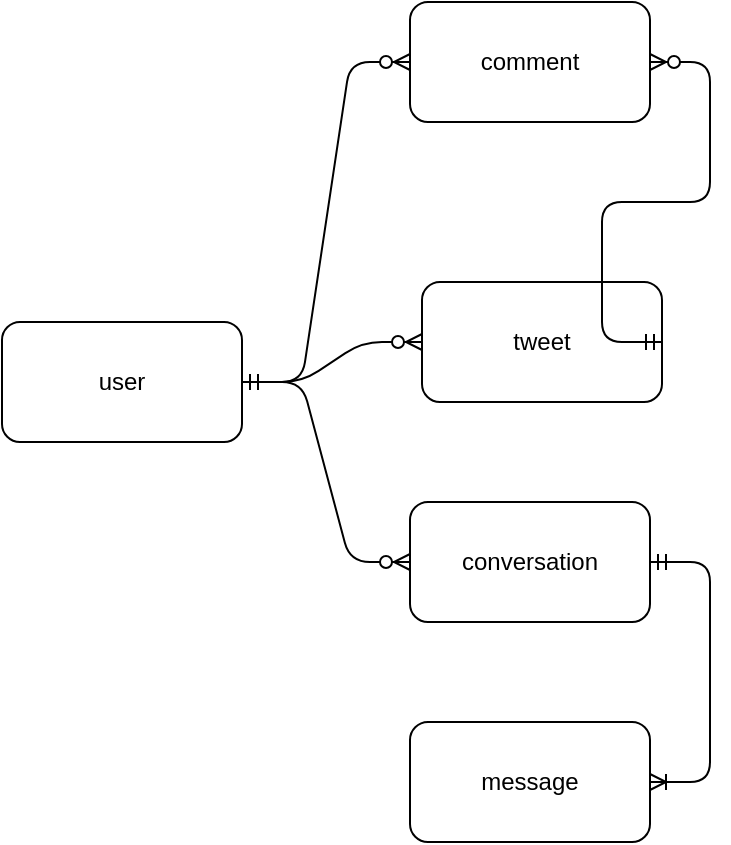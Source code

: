 <mxfile version="13.0.3" type="device" pages="2"><diagram id="lawlJu9e1kLoTDz5hT2G" name="Page-1"><mxGraphModel dx="1367" dy="1999" grid="0" gridSize="10" guides="1" tooltips="1" connect="1" arrows="1" fold="1" page="1" pageScale="1" pageWidth="827" pageHeight="1169" math="0" shadow="0"><root><mxCell id="0"/><mxCell id="1" parent="0"/><mxCell id="hpwcigRaW5EkX2rHUrNV-1" value="user" style="rounded=1;whiteSpace=wrap;html=1;" parent="1" vertex="1"><mxGeometry x="150" y="110" width="120" height="60" as="geometry"/></mxCell><mxCell id="hpwcigRaW5EkX2rHUrNV-2" value="tweet" style="rounded=1;whiteSpace=wrap;html=1;" parent="1" vertex="1"><mxGeometry x="360" y="90" width="120" height="60" as="geometry"/></mxCell><mxCell id="hpwcigRaW5EkX2rHUrNV-3" value="message" style="rounded=1;whiteSpace=wrap;html=1;" parent="1" vertex="1"><mxGeometry x="354" y="310" width="120" height="60" as="geometry"/></mxCell><mxCell id="hpwcigRaW5EkX2rHUrNV-4" value="conversation" style="rounded=1;whiteSpace=wrap;html=1;" parent="1" vertex="1"><mxGeometry x="354" y="200" width="120" height="60" as="geometry"/></mxCell><mxCell id="hpwcigRaW5EkX2rHUrNV-5" value="comment" style="rounded=1;whiteSpace=wrap;html=1;" parent="1" vertex="1"><mxGeometry x="354" y="-50" width="120" height="60" as="geometry"/></mxCell><mxCell id="hpwcigRaW5EkX2rHUrNV-6" value="" style="edgeStyle=entityRelationEdgeStyle;fontSize=12;html=1;endArrow=ERzeroToMany;startArrow=ERmandOne;exitX=1;exitY=0.5;exitDx=0;exitDy=0;entryX=0;entryY=0.5;entryDx=0;entryDy=0;" parent="1" source="hpwcigRaW5EkX2rHUrNV-1" target="hpwcigRaW5EkX2rHUrNV-2" edge="1"><mxGeometry width="100" height="100" relative="1" as="geometry"><mxPoint x="280" y="130" as="sourcePoint"/><mxPoint x="380" y="30" as="targetPoint"/></mxGeometry></mxCell><mxCell id="hpwcigRaW5EkX2rHUrNV-7" value="" style="edgeStyle=entityRelationEdgeStyle;fontSize=12;html=1;endArrow=ERzeroToMany;startArrow=ERmandOne;" parent="1" target="hpwcigRaW5EkX2rHUrNV-4" edge="1"><mxGeometry width="100" height="100" relative="1" as="geometry"><mxPoint x="270" y="140" as="sourcePoint"/><mxPoint x="420" y="190" as="targetPoint"/></mxGeometry></mxCell><mxCell id="hpwcigRaW5EkX2rHUrNV-8" value="" style="edgeStyle=entityRelationEdgeStyle;fontSize=12;html=1;endArrow=ERoneToMany;startArrow=ERmandOne;exitX=1;exitY=0.5;exitDx=0;exitDy=0;" parent="1" source="hpwcigRaW5EkX2rHUrNV-4" target="hpwcigRaW5EkX2rHUrNV-3" edge="1"><mxGeometry width="100" height="100" relative="1" as="geometry"><mxPoint x="500" y="440" as="sourcePoint"/><mxPoint x="600" y="340" as="targetPoint"/></mxGeometry></mxCell><mxCell id="hpwcigRaW5EkX2rHUrNV-9" value="" style="edgeStyle=entityRelationEdgeStyle;fontSize=12;html=1;endArrow=ERzeroToMany;startArrow=ERmandOne;exitX=1;exitY=0.5;exitDx=0;exitDy=0;entryX=0;entryY=0.5;entryDx=0;entryDy=0;" parent="1" source="hpwcigRaW5EkX2rHUrNV-1" target="hpwcigRaW5EkX2rHUrNV-5" edge="1"><mxGeometry width="100" height="100" relative="1" as="geometry"><mxPoint x="230" y="80" as="sourcePoint"/><mxPoint x="330" y="-20" as="targetPoint"/></mxGeometry></mxCell><mxCell id="hpwcigRaW5EkX2rHUrNV-10" value="" style="edgeStyle=entityRelationEdgeStyle;fontSize=12;html=1;endArrow=ERzeroToMany;startArrow=ERmandOne;exitX=1;exitY=0.5;exitDx=0;exitDy=0;" parent="1" source="hpwcigRaW5EkX2rHUrNV-2" target="hpwcigRaW5EkX2rHUrNV-5" edge="1"><mxGeometry width="100" height="100" relative="1" as="geometry"><mxPoint x="580" y="140" as="sourcePoint"/><mxPoint x="680" y="40" as="targetPoint"/></mxGeometry></mxCell></root></mxGraphModel></diagram><diagram id="DPtrptDfbdJSN0JXBpbJ" name="Page-2"><mxGraphModel dx="1367" dy="1999" grid="1" gridSize="10" guides="1" tooltips="1" connect="1" arrows="1" fold="1" page="1" pageScale="1" pageWidth="827" pageHeight="1169" math="0" shadow="0"><root><mxCell id="xPRuuLyM58a-QkJwy9Cu-0"/><mxCell id="xPRuuLyM58a-QkJwy9Cu-1" parent="xPRuuLyM58a-QkJwy9Cu-0"/><mxCell id="vbU_fsHIBoFPF2eYnpA--11" value="user_follow" style="swimlane;fontStyle=0;childLayout=stackLayout;horizontal=1;startSize=26;horizontalStack=0;resizeParent=1;resizeParentMax=0;resizeLast=0;collapsible=1;marginBottom=0;align=center;fontSize=14;" vertex="1" parent="xPRuuLyM58a-QkJwy9Cu-1"><mxGeometry x="60" y="120" width="160" height="144" as="geometry"/></mxCell><mxCell id="vbU_fsHIBoFPF2eYnpA--12" value="uniqueId" style="shape=partialRectangle;top=0;left=0;right=0;bottom=1;align=left;verticalAlign=middle;fillColor=none;spacingLeft=34;spacingRight=4;overflow=hidden;rotatable=0;points=[[0,0.5],[1,0.5]];portConstraint=eastwest;dropTarget=0;fontStyle=5;fontSize=12;" vertex="1" parent="vbU_fsHIBoFPF2eYnpA--11"><mxGeometry y="26" width="160" height="30" as="geometry"/></mxCell><mxCell id="vbU_fsHIBoFPF2eYnpA--13" value="PK" style="shape=partialRectangle;top=0;left=0;bottom=0;fillColor=none;align=left;verticalAlign=middle;spacingLeft=4;spacingRight=4;overflow=hidden;rotatable=0;points=[];portConstraint=eastwest;part=1;fontSize=12;" vertex="1" connectable="0" parent="vbU_fsHIBoFPF2eYnpA--12"><mxGeometry width="30" height="30" as="geometry"/></mxCell><mxCell id="vbU_fsHIBoFPF2eYnpA--14" value="followingId" style="shape=partialRectangle;top=0;left=0;right=0;bottom=0;align=left;verticalAlign=top;fillColor=none;spacingLeft=34;spacingRight=4;overflow=hidden;rotatable=0;points=[[0,0.5],[1,0.5]];portConstraint=eastwest;dropTarget=0;fontSize=12;" vertex="1" parent="vbU_fsHIBoFPF2eYnpA--11"><mxGeometry y="56" width="160" height="26" as="geometry"/></mxCell><mxCell id="vbU_fsHIBoFPF2eYnpA--15" value="FK" style="shape=partialRectangle;top=0;left=0;bottom=0;fillColor=none;align=left;verticalAlign=top;spacingLeft=4;spacingRight=4;overflow=hidden;rotatable=0;points=[];portConstraint=eastwest;part=1;fontSize=12;" vertex="1" connectable="0" parent="vbU_fsHIBoFPF2eYnpA--14"><mxGeometry width="30" height="26" as="geometry"/></mxCell><mxCell id="vbU_fsHIBoFPF2eYnpA--16" value="followedId" style="shape=partialRectangle;top=0;left=0;right=0;bottom=0;align=left;verticalAlign=top;fillColor=none;spacingLeft=34;spacingRight=4;overflow=hidden;rotatable=0;points=[[0,0.5],[1,0.5]];portConstraint=eastwest;dropTarget=0;fontSize=12;" vertex="1" parent="vbU_fsHIBoFPF2eYnpA--11"><mxGeometry y="82" width="160" height="26" as="geometry"/></mxCell><mxCell id="vbU_fsHIBoFPF2eYnpA--17" value="FK" style="shape=partialRectangle;top=0;left=0;bottom=0;fillColor=none;align=left;verticalAlign=top;spacingLeft=4;spacingRight=4;overflow=hidden;rotatable=0;points=[];portConstraint=eastwest;part=1;fontSize=12;" vertex="1" connectable="0" parent="vbU_fsHIBoFPF2eYnpA--16"><mxGeometry width="30" height="26" as="geometry"/></mxCell><mxCell id="vbU_fsHIBoFPF2eYnpA--18" value="createdAt" style="shape=partialRectangle;top=0;left=0;right=0;bottom=0;align=left;verticalAlign=top;fillColor=none;spacingLeft=34;spacingRight=4;overflow=hidden;rotatable=0;points=[[0,0.5],[1,0.5]];portConstraint=eastwest;dropTarget=0;fontSize=12;" vertex="1" parent="vbU_fsHIBoFPF2eYnpA--11"><mxGeometry y="108" width="160" height="26" as="geometry"/></mxCell><mxCell id="vbU_fsHIBoFPF2eYnpA--19" value="" style="shape=partialRectangle;top=0;left=0;bottom=0;fillColor=none;align=left;verticalAlign=top;spacingLeft=4;spacingRight=4;overflow=hidden;rotatable=0;points=[];portConstraint=eastwest;part=1;fontSize=12;" vertex="1" connectable="0" parent="vbU_fsHIBoFPF2eYnpA--18"><mxGeometry width="30" height="26" as="geometry"/></mxCell><mxCell id="vbU_fsHIBoFPF2eYnpA--20" value="" style="shape=partialRectangle;top=0;left=0;right=0;bottom=0;align=left;verticalAlign=top;fillColor=none;spacingLeft=34;spacingRight=4;overflow=hidden;rotatable=0;points=[[0,0.5],[1,0.5]];portConstraint=eastwest;dropTarget=0;fontSize=12;" vertex="1" parent="vbU_fsHIBoFPF2eYnpA--11"><mxGeometry y="134" width="160" height="10" as="geometry"/></mxCell><mxCell id="vbU_fsHIBoFPF2eYnpA--21" value="" style="shape=partialRectangle;top=0;left=0;bottom=0;fillColor=none;align=left;verticalAlign=top;spacingLeft=4;spacingRight=4;overflow=hidden;rotatable=0;points=[];portConstraint=eastwest;part=1;fontSize=12;" vertex="1" connectable="0" parent="vbU_fsHIBoFPF2eYnpA--20"><mxGeometry width="30" height="10" as="geometry"/></mxCell><mxCell id="vbU_fsHIBoFPF2eYnpA--0" value="user" style="swimlane;fontStyle=0;childLayout=stackLayout;horizontal=1;startSize=26;horizontalStack=0;resizeParent=1;resizeParentMax=0;resizeLast=0;collapsible=1;marginBottom=0;align=center;fontSize=14;" vertex="1" parent="xPRuuLyM58a-QkJwy9Cu-1"><mxGeometry x="350" y="160" width="160" height="144" as="geometry"/></mxCell><mxCell id="vbU_fsHIBoFPF2eYnpA--1" value="id" style="shape=partialRectangle;top=0;left=0;right=0;bottom=1;align=left;verticalAlign=middle;fillColor=none;spacingLeft=34;spacingRight=4;overflow=hidden;rotatable=0;points=[[0,0.5],[1,0.5]];portConstraint=eastwest;dropTarget=0;fontStyle=5;fontSize=12;" vertex="1" parent="vbU_fsHIBoFPF2eYnpA--0"><mxGeometry y="26" width="160" height="30" as="geometry"/></mxCell><mxCell id="vbU_fsHIBoFPF2eYnpA--2" value="PK" style="shape=partialRectangle;top=0;left=0;bottom=0;fillColor=none;align=left;verticalAlign=middle;spacingLeft=4;spacingRight=4;overflow=hidden;rotatable=0;points=[];portConstraint=eastwest;part=1;fontSize=12;" vertex="1" connectable="0" parent="vbU_fsHIBoFPF2eYnpA--1"><mxGeometry width="30" height="30" as="geometry"/></mxCell><mxCell id="vbU_fsHIBoFPF2eYnpA--3" value="username" style="shape=partialRectangle;top=0;left=0;right=0;bottom=0;align=left;verticalAlign=top;fillColor=none;spacingLeft=34;spacingRight=4;overflow=hidden;rotatable=0;points=[[0,0.5],[1,0.5]];portConstraint=eastwest;dropTarget=0;fontSize=12;" vertex="1" parent="vbU_fsHIBoFPF2eYnpA--0"><mxGeometry y="56" width="160" height="26" as="geometry"/></mxCell><mxCell id="vbU_fsHIBoFPF2eYnpA--4" value="" style="shape=partialRectangle;top=0;left=0;bottom=0;fillColor=none;align=left;verticalAlign=top;spacingLeft=4;spacingRight=4;overflow=hidden;rotatable=0;points=[];portConstraint=eastwest;part=1;fontSize=12;" vertex="1" connectable="0" parent="vbU_fsHIBoFPF2eYnpA--3"><mxGeometry width="30" height="26" as="geometry"/></mxCell><mxCell id="vbU_fsHIBoFPF2eYnpA--5" value="password" style="shape=partialRectangle;top=0;left=0;right=0;bottom=0;align=left;verticalAlign=top;fillColor=none;spacingLeft=34;spacingRight=4;overflow=hidden;rotatable=0;points=[[0,0.5],[1,0.5]];portConstraint=eastwest;dropTarget=0;fontSize=12;" vertex="1" parent="vbU_fsHIBoFPF2eYnpA--0"><mxGeometry y="82" width="160" height="26" as="geometry"/></mxCell><mxCell id="vbU_fsHIBoFPF2eYnpA--6" value="" style="shape=partialRectangle;top=0;left=0;bottom=0;fillColor=none;align=left;verticalAlign=top;spacingLeft=4;spacingRight=4;overflow=hidden;rotatable=0;points=[];portConstraint=eastwest;part=1;fontSize=12;" vertex="1" connectable="0" parent="vbU_fsHIBoFPF2eYnpA--5"><mxGeometry width="30" height="26" as="geometry"/></mxCell><mxCell id="vbU_fsHIBoFPF2eYnpA--7" value="row 3" style="shape=partialRectangle;top=0;left=0;right=0;bottom=0;align=left;verticalAlign=top;fillColor=none;spacingLeft=34;spacingRight=4;overflow=hidden;rotatable=0;points=[[0,0.5],[1,0.5]];portConstraint=eastwest;dropTarget=0;fontSize=12;" vertex="1" parent="vbU_fsHIBoFPF2eYnpA--0"><mxGeometry y="108" width="160" height="26" as="geometry"/></mxCell><mxCell id="vbU_fsHIBoFPF2eYnpA--8" value="" style="shape=partialRectangle;top=0;left=0;bottom=0;fillColor=none;align=left;verticalAlign=top;spacingLeft=4;spacingRight=4;overflow=hidden;rotatable=0;points=[];portConstraint=eastwest;part=1;fontSize=12;" vertex="1" connectable="0" parent="vbU_fsHIBoFPF2eYnpA--7"><mxGeometry width="30" height="26" as="geometry"/></mxCell><mxCell id="vbU_fsHIBoFPF2eYnpA--9" value="" style="shape=partialRectangle;top=0;left=0;right=0;bottom=0;align=left;verticalAlign=top;fillColor=none;spacingLeft=34;spacingRight=4;overflow=hidden;rotatable=0;points=[[0,0.5],[1,0.5]];portConstraint=eastwest;dropTarget=0;fontSize=12;" vertex="1" parent="vbU_fsHIBoFPF2eYnpA--0"><mxGeometry y="134" width="160" height="10" as="geometry"/></mxCell><mxCell id="vbU_fsHIBoFPF2eYnpA--10" value="" style="shape=partialRectangle;top=0;left=0;bottom=0;fillColor=none;align=left;verticalAlign=top;spacingLeft=4;spacingRight=4;overflow=hidden;rotatable=0;points=[];portConstraint=eastwest;part=1;fontSize=12;" vertex="1" connectable="0" parent="vbU_fsHIBoFPF2eYnpA--9"><mxGeometry width="30" height="10" as="geometry"/></mxCell><mxCell id="vbU_fsHIBoFPF2eYnpA--23" value="" style="edgeStyle=entityRelationEdgeStyle;fontSize=12;html=1;endArrow=ERzeroToMany;startArrow=ERmandOne;" edge="1" parent="xPRuuLyM58a-QkJwy9Cu-1" source="vbU_fsHIBoFPF2eYnpA--1" target="vbU_fsHIBoFPF2eYnpA--14"><mxGeometry width="100" height="100" relative="1" as="geometry"><mxPoint x="200" y="490" as="sourcePoint"/><mxPoint x="300" y="390" as="targetPoint"/></mxGeometry></mxCell><mxCell id="vbU_fsHIBoFPF2eYnpA--24" value="" style="edgeStyle=entityRelationEdgeStyle;fontSize=12;html=1;endArrow=ERzeroToMany;startArrow=ERmandOne;" edge="1" parent="xPRuuLyM58a-QkJwy9Cu-1" source="vbU_fsHIBoFPF2eYnpA--1" target="vbU_fsHIBoFPF2eYnpA--16"><mxGeometry width="100" height="100" relative="1" as="geometry"><mxPoint x="360" y="211" as="sourcePoint"/><mxPoint x="230" y="199" as="targetPoint"/></mxGeometry></mxCell><mxCell id="vbU_fsHIBoFPF2eYnpA--36" value="" style="edgeStyle=entityRelationEdgeStyle;fontSize=12;html=1;endArrow=ERzeroToMany;startArrow=ERmandOne;entryX=0;entryY=0.5;entryDx=0;entryDy=0;" edge="1" parent="xPRuuLyM58a-QkJwy9Cu-1" source="vbU_fsHIBoFPF2eYnpA--1" target="vbU_fsHIBoFPF2eYnpA--28"><mxGeometry width="100" height="100" relative="1" as="geometry"><mxPoint x="360" y="211" as="sourcePoint"/><mxPoint x="230" y="225" as="targetPoint"/></mxGeometry></mxCell><mxCell id="vbU_fsHIBoFPF2eYnpA--25" value="tweet" style="swimlane;fontStyle=0;childLayout=stackLayout;horizontal=1;startSize=26;horizontalStack=0;resizeParent=1;resizeParentMax=0;resizeLast=0;collapsible=1;marginBottom=0;align=center;fontSize=14;" vertex="1" parent="xPRuuLyM58a-QkJwy9Cu-1"><mxGeometry x="600" y="160" width="160" height="144" as="geometry"/></mxCell><mxCell id="vbU_fsHIBoFPF2eYnpA--26" value="id" style="shape=partialRectangle;top=0;left=0;right=0;bottom=1;align=left;verticalAlign=middle;fillColor=none;spacingLeft=34;spacingRight=4;overflow=hidden;rotatable=0;points=[[0,0.5],[1,0.5]];portConstraint=eastwest;dropTarget=0;fontStyle=5;fontSize=12;" vertex="1" parent="vbU_fsHIBoFPF2eYnpA--25"><mxGeometry y="26" width="160" height="30" as="geometry"/></mxCell><mxCell id="vbU_fsHIBoFPF2eYnpA--27" value="PK" style="shape=partialRectangle;top=0;left=0;bottom=0;fillColor=none;align=left;verticalAlign=middle;spacingLeft=4;spacingRight=4;overflow=hidden;rotatable=0;points=[];portConstraint=eastwest;part=1;fontSize=12;" vertex="1" connectable="0" parent="vbU_fsHIBoFPF2eYnpA--26"><mxGeometry width="30" height="30" as="geometry"/></mxCell><mxCell id="vbU_fsHIBoFPF2eYnpA--28" value="authorId" style="shape=partialRectangle;top=0;left=0;right=0;bottom=0;align=left;verticalAlign=top;fillColor=none;spacingLeft=34;spacingRight=4;overflow=hidden;rotatable=0;points=[[0,0.5],[1,0.5]];portConstraint=eastwest;dropTarget=0;fontSize=12;" vertex="1" parent="vbU_fsHIBoFPF2eYnpA--25"><mxGeometry y="56" width="160" height="26" as="geometry"/></mxCell><mxCell id="vbU_fsHIBoFPF2eYnpA--29" value="FK" style="shape=partialRectangle;top=0;left=0;bottom=0;fillColor=none;align=left;verticalAlign=top;spacingLeft=4;spacingRight=4;overflow=hidden;rotatable=0;points=[];portConstraint=eastwest;part=1;fontSize=12;" vertex="1" connectable="0" parent="vbU_fsHIBoFPF2eYnpA--28"><mxGeometry width="30" height="26" as="geometry"/></mxCell><mxCell id="vbU_fsHIBoFPF2eYnpA--30" value="text" style="shape=partialRectangle;top=0;left=0;right=0;bottom=0;align=left;verticalAlign=top;fillColor=none;spacingLeft=34;spacingRight=4;overflow=hidden;rotatable=0;points=[[0,0.5],[1,0.5]];portConstraint=eastwest;dropTarget=0;fontSize=12;" vertex="1" parent="vbU_fsHIBoFPF2eYnpA--25"><mxGeometry y="82" width="160" height="26" as="geometry"/></mxCell><mxCell id="vbU_fsHIBoFPF2eYnpA--31" value="" style="shape=partialRectangle;top=0;left=0;bottom=0;fillColor=none;align=left;verticalAlign=top;spacingLeft=4;spacingRight=4;overflow=hidden;rotatable=0;points=[];portConstraint=eastwest;part=1;fontSize=12;" vertex="1" connectable="0" parent="vbU_fsHIBoFPF2eYnpA--30"><mxGeometry width="30" height="26" as="geometry"/></mxCell><mxCell id="vbU_fsHIBoFPF2eYnpA--32" value="row 3" style="shape=partialRectangle;top=0;left=0;right=0;bottom=0;align=left;verticalAlign=top;fillColor=none;spacingLeft=34;spacingRight=4;overflow=hidden;rotatable=0;points=[[0,0.5],[1,0.5]];portConstraint=eastwest;dropTarget=0;fontSize=12;" vertex="1" parent="vbU_fsHIBoFPF2eYnpA--25"><mxGeometry y="108" width="160" height="26" as="geometry"/></mxCell><mxCell id="vbU_fsHIBoFPF2eYnpA--33" value="" style="shape=partialRectangle;top=0;left=0;bottom=0;fillColor=none;align=left;verticalAlign=top;spacingLeft=4;spacingRight=4;overflow=hidden;rotatable=0;points=[];portConstraint=eastwest;part=1;fontSize=12;" vertex="1" connectable="0" parent="vbU_fsHIBoFPF2eYnpA--32"><mxGeometry width="30" height="26" as="geometry"/></mxCell><mxCell id="vbU_fsHIBoFPF2eYnpA--34" value="" style="shape=partialRectangle;top=0;left=0;right=0;bottom=0;align=left;verticalAlign=top;fillColor=none;spacingLeft=34;spacingRight=4;overflow=hidden;rotatable=0;points=[[0,0.5],[1,0.5]];portConstraint=eastwest;dropTarget=0;fontSize=12;" vertex="1" parent="vbU_fsHIBoFPF2eYnpA--25"><mxGeometry y="134" width="160" height="10" as="geometry"/></mxCell><mxCell id="vbU_fsHIBoFPF2eYnpA--35" value="" style="shape=partialRectangle;top=0;left=0;bottom=0;fillColor=none;align=left;verticalAlign=top;spacingLeft=4;spacingRight=4;overflow=hidden;rotatable=0;points=[];portConstraint=eastwest;part=1;fontSize=12;" vertex="1" connectable="0" parent="vbU_fsHIBoFPF2eYnpA--34"><mxGeometry width="30" height="10" as="geometry"/></mxCell><mxCell id="vbU_fsHIBoFPF2eYnpA--49" value="" style="edgeStyle=entityRelationEdgeStyle;fontSize=12;html=1;endArrow=ERzeroToMany;startArrow=ERmandOne;exitX=1;exitY=0.5;exitDx=0;exitDy=0;" edge="1" parent="xPRuuLyM58a-QkJwy9Cu-1" source="vbU_fsHIBoFPF2eYnpA--26" target="vbU_fsHIBoFPF2eYnpA--40"><mxGeometry width="100" height="100" relative="1" as="geometry"><mxPoint x="760" y="200" as="sourcePoint"/><mxPoint x="850" y="228" as="targetPoint"/></mxGeometry></mxCell><mxCell id="vbU_fsHIBoFPF2eYnpA--61" value="" style="edgeStyle=entityRelationEdgeStyle;fontSize=12;html=1;endArrow=ERmandOne;startArrow=ERmandOne;" edge="1" parent="xPRuuLyM58a-QkJwy9Cu-1" source="vbU_fsHIBoFPF2eYnpA--1" target="vbU_fsHIBoFPF2eYnpA--51"><mxGeometry width="100" height="100" relative="1" as="geometry"><mxPoint x="520" y="200" as="sourcePoint"/><mxPoint x="280" y="-30" as="targetPoint"/></mxGeometry></mxCell><mxCell id="vbU_fsHIBoFPF2eYnpA--50" value="user_profile" style="swimlane;fontStyle=0;childLayout=stackLayout;horizontal=1;startSize=26;horizontalStack=0;resizeParent=1;resizeParentMax=0;resizeLast=0;collapsible=1;marginBottom=0;align=center;fontSize=14;" vertex="1" parent="xPRuuLyM58a-QkJwy9Cu-1"><mxGeometry x="340" y="-90" width="160" height="144" as="geometry"/></mxCell><mxCell id="vbU_fsHIBoFPF2eYnpA--51" value="id" style="shape=partialRectangle;top=0;left=0;right=0;bottom=1;align=left;verticalAlign=middle;fillColor=none;spacingLeft=34;spacingRight=4;overflow=hidden;rotatable=0;points=[[0,0.5],[1,0.5]];portConstraint=eastwest;dropTarget=0;fontStyle=5;fontSize=12;" vertex="1" parent="vbU_fsHIBoFPF2eYnpA--50"><mxGeometry y="26" width="160" height="30" as="geometry"/></mxCell><mxCell id="vbU_fsHIBoFPF2eYnpA--52" value="PK" style="shape=partialRectangle;top=0;left=0;bottom=0;fillColor=none;align=left;verticalAlign=middle;spacingLeft=4;spacingRight=4;overflow=hidden;rotatable=0;points=[];portConstraint=eastwest;part=1;fontSize=12;" vertex="1" connectable="0" parent="vbU_fsHIBoFPF2eYnpA--51"><mxGeometry width="30" height="30" as="geometry"/></mxCell><mxCell id="vbU_fsHIBoFPF2eYnpA--53" value="userId" style="shape=partialRectangle;top=0;left=0;right=0;bottom=0;align=left;verticalAlign=top;fillColor=none;spacingLeft=34;spacingRight=4;overflow=hidden;rotatable=0;points=[[0,0.5],[1,0.5]];portConstraint=eastwest;dropTarget=0;fontSize=12;" vertex="1" parent="vbU_fsHIBoFPF2eYnpA--50"><mxGeometry y="56" width="160" height="26" as="geometry"/></mxCell><mxCell id="vbU_fsHIBoFPF2eYnpA--54" value="FK" style="shape=partialRectangle;top=0;left=0;bottom=0;fillColor=none;align=left;verticalAlign=top;spacingLeft=4;spacingRight=4;overflow=hidden;rotatable=0;points=[];portConstraint=eastwest;part=1;fontSize=12;" vertex="1" connectable="0" parent="vbU_fsHIBoFPF2eYnpA--53"><mxGeometry width="30" height="26" as="geometry"/></mxCell><mxCell id="vbU_fsHIBoFPF2eYnpA--55" value="city" style="shape=partialRectangle;top=0;left=0;right=0;bottom=0;align=left;verticalAlign=top;fillColor=none;spacingLeft=34;spacingRight=4;overflow=hidden;rotatable=0;points=[[0,0.5],[1,0.5]];portConstraint=eastwest;dropTarget=0;fontSize=12;" vertex="1" parent="vbU_fsHIBoFPF2eYnpA--50"><mxGeometry y="82" width="160" height="26" as="geometry"/></mxCell><mxCell id="vbU_fsHIBoFPF2eYnpA--56" value="" style="shape=partialRectangle;top=0;left=0;bottom=0;fillColor=none;align=left;verticalAlign=top;spacingLeft=4;spacingRight=4;overflow=hidden;rotatable=0;points=[];portConstraint=eastwest;part=1;fontSize=12;" vertex="1" connectable="0" parent="vbU_fsHIBoFPF2eYnpA--55"><mxGeometry width="30" height="26" as="geometry"/></mxCell><mxCell id="vbU_fsHIBoFPF2eYnpA--57" value="row 3" style="shape=partialRectangle;top=0;left=0;right=0;bottom=0;align=left;verticalAlign=top;fillColor=none;spacingLeft=34;spacingRight=4;overflow=hidden;rotatable=0;points=[[0,0.5],[1,0.5]];portConstraint=eastwest;dropTarget=0;fontSize=12;" vertex="1" parent="vbU_fsHIBoFPF2eYnpA--50"><mxGeometry y="108" width="160" height="26" as="geometry"/></mxCell><mxCell id="vbU_fsHIBoFPF2eYnpA--58" value="" style="shape=partialRectangle;top=0;left=0;bottom=0;fillColor=none;align=left;verticalAlign=top;spacingLeft=4;spacingRight=4;overflow=hidden;rotatable=0;points=[];portConstraint=eastwest;part=1;fontSize=12;" vertex="1" connectable="0" parent="vbU_fsHIBoFPF2eYnpA--57"><mxGeometry width="30" height="26" as="geometry"/></mxCell><mxCell id="vbU_fsHIBoFPF2eYnpA--59" value="" style="shape=partialRectangle;top=0;left=0;right=0;bottom=0;align=left;verticalAlign=top;fillColor=none;spacingLeft=34;spacingRight=4;overflow=hidden;rotatable=0;points=[[0,0.5],[1,0.5]];portConstraint=eastwest;dropTarget=0;fontSize=12;" vertex="1" parent="vbU_fsHIBoFPF2eYnpA--50"><mxGeometry y="134" width="160" height="10" as="geometry"/></mxCell><mxCell id="vbU_fsHIBoFPF2eYnpA--60" value="" style="shape=partialRectangle;top=0;left=0;bottom=0;fillColor=none;align=left;verticalAlign=top;spacingLeft=4;spacingRight=4;overflow=hidden;rotatable=0;points=[];portConstraint=eastwest;part=1;fontSize=12;" vertex="1" connectable="0" parent="vbU_fsHIBoFPF2eYnpA--59"><mxGeometry width="30" height="10" as="geometry"/></mxCell><mxCell id="vbU_fsHIBoFPF2eYnpA--73" value="" style="edgeStyle=entityRelationEdgeStyle;fontSize=12;html=1;endArrow=ERzeroToMany;startArrow=ERmandOne;" edge="1" parent="xPRuuLyM58a-QkJwy9Cu-1" source="vbU_fsHIBoFPF2eYnpA--26" target="vbU_fsHIBoFPF2eYnpA--65"><mxGeometry width="100" height="100" relative="1" as="geometry"><mxPoint x="780" y="201" as="sourcePoint"/><mxPoint x="610" y="239" as="targetPoint"/></mxGeometry></mxCell><mxCell id="vbU_fsHIBoFPF2eYnpA--85" value="" style="edgeStyle=entityRelationEdgeStyle;fontSize=12;html=1;endArrow=ERzeroToMany;startArrow=ERmandOne;" edge="1" parent="xPRuuLyM58a-QkJwy9Cu-1" source="vbU_fsHIBoFPF2eYnpA--38" target="vbU_fsHIBoFPF2eYnpA--77"><mxGeometry width="100" height="100" relative="1" as="geometry"><mxPoint x="540" y="672" as="sourcePoint"/><mxPoint x="560" y="460" as="targetPoint"/></mxGeometry></mxCell><mxCell id="vbU_fsHIBoFPF2eYnpA--37" value="comment" style="swimlane;fontStyle=0;childLayout=stackLayout;horizontal=1;startSize=26;horizontalStack=0;resizeParent=1;resizeParentMax=0;resizeLast=0;collapsible=1;marginBottom=0;align=center;fontSize=14;" vertex="1" parent="xPRuuLyM58a-QkJwy9Cu-1"><mxGeometry x="730" y="390" width="160" height="144" as="geometry"/></mxCell><mxCell id="vbU_fsHIBoFPF2eYnpA--38" value="id" style="shape=partialRectangle;top=0;left=0;right=0;bottom=1;align=left;verticalAlign=middle;fillColor=none;spacingLeft=34;spacingRight=4;overflow=hidden;rotatable=0;points=[[0,0.5],[1,0.5]];portConstraint=eastwest;dropTarget=0;fontStyle=5;fontSize=12;" vertex="1" parent="vbU_fsHIBoFPF2eYnpA--37"><mxGeometry y="26" width="160" height="30" as="geometry"/></mxCell><mxCell id="vbU_fsHIBoFPF2eYnpA--39" value="PK" style="shape=partialRectangle;top=0;left=0;bottom=0;fillColor=none;align=left;verticalAlign=middle;spacingLeft=4;spacingRight=4;overflow=hidden;rotatable=0;points=[];portConstraint=eastwest;part=1;fontSize=12;" vertex="1" connectable="0" parent="vbU_fsHIBoFPF2eYnpA--38"><mxGeometry width="30" height="30" as="geometry"/></mxCell><mxCell id="vbU_fsHIBoFPF2eYnpA--40" value="tweetId" style="shape=partialRectangle;top=0;left=0;right=0;bottom=0;align=left;verticalAlign=top;fillColor=none;spacingLeft=34;spacingRight=4;overflow=hidden;rotatable=0;points=[[0,0.5],[1,0.5]];portConstraint=eastwest;dropTarget=0;fontSize=12;" vertex="1" parent="vbU_fsHIBoFPF2eYnpA--37"><mxGeometry y="56" width="160" height="26" as="geometry"/></mxCell><mxCell id="vbU_fsHIBoFPF2eYnpA--41" value="FK" style="shape=partialRectangle;top=0;left=0;bottom=0;fillColor=none;align=left;verticalAlign=top;spacingLeft=4;spacingRight=4;overflow=hidden;rotatable=0;points=[];portConstraint=eastwest;part=1;fontSize=12;" vertex="1" connectable="0" parent="vbU_fsHIBoFPF2eYnpA--40"><mxGeometry width="30" height="26" as="geometry"/></mxCell><mxCell id="vbU_fsHIBoFPF2eYnpA--42" value="row 2" style="shape=partialRectangle;top=0;left=0;right=0;bottom=0;align=left;verticalAlign=top;fillColor=none;spacingLeft=34;spacingRight=4;overflow=hidden;rotatable=0;points=[[0,0.5],[1,0.5]];portConstraint=eastwest;dropTarget=0;fontSize=12;" vertex="1" parent="vbU_fsHIBoFPF2eYnpA--37"><mxGeometry y="82" width="160" height="26" as="geometry"/></mxCell><mxCell id="vbU_fsHIBoFPF2eYnpA--43" value="" style="shape=partialRectangle;top=0;left=0;bottom=0;fillColor=none;align=left;verticalAlign=top;spacingLeft=4;spacingRight=4;overflow=hidden;rotatable=0;points=[];portConstraint=eastwest;part=1;fontSize=12;" vertex="1" connectable="0" parent="vbU_fsHIBoFPF2eYnpA--42"><mxGeometry width="30" height="26" as="geometry"/></mxCell><mxCell id="vbU_fsHIBoFPF2eYnpA--44" value="row 3" style="shape=partialRectangle;top=0;left=0;right=0;bottom=0;align=left;verticalAlign=top;fillColor=none;spacingLeft=34;spacingRight=4;overflow=hidden;rotatable=0;points=[[0,0.5],[1,0.5]];portConstraint=eastwest;dropTarget=0;fontSize=12;" vertex="1" parent="vbU_fsHIBoFPF2eYnpA--37"><mxGeometry y="108" width="160" height="26" as="geometry"/></mxCell><mxCell id="vbU_fsHIBoFPF2eYnpA--45" value="" style="shape=partialRectangle;top=0;left=0;bottom=0;fillColor=none;align=left;verticalAlign=top;spacingLeft=4;spacingRight=4;overflow=hidden;rotatable=0;points=[];portConstraint=eastwest;part=1;fontSize=12;" vertex="1" connectable="0" parent="vbU_fsHIBoFPF2eYnpA--44"><mxGeometry width="30" height="26" as="geometry"/></mxCell><mxCell id="vbU_fsHIBoFPF2eYnpA--46" value="" style="shape=partialRectangle;top=0;left=0;right=0;bottom=0;align=left;verticalAlign=top;fillColor=none;spacingLeft=34;spacingRight=4;overflow=hidden;rotatable=0;points=[[0,0.5],[1,0.5]];portConstraint=eastwest;dropTarget=0;fontSize=12;" vertex="1" parent="vbU_fsHIBoFPF2eYnpA--37"><mxGeometry y="134" width="160" height="10" as="geometry"/></mxCell><mxCell id="vbU_fsHIBoFPF2eYnpA--47" value="" style="shape=partialRectangle;top=0;left=0;bottom=0;fillColor=none;align=left;verticalAlign=top;spacingLeft=4;spacingRight=4;overflow=hidden;rotatable=0;points=[];portConstraint=eastwest;part=1;fontSize=12;" vertex="1" connectable="0" parent="vbU_fsHIBoFPF2eYnpA--46"><mxGeometry width="30" height="10" as="geometry"/></mxCell><mxCell id="vbU_fsHIBoFPF2eYnpA--74" value="comment_like" style="swimlane;fontStyle=0;childLayout=stackLayout;horizontal=1;startSize=26;horizontalStack=0;resizeParent=1;resizeParentMax=0;resizeLast=0;collapsible=1;marginBottom=0;align=center;fontSize=14;" vertex="1" parent="xPRuuLyM58a-QkJwy9Cu-1"><mxGeometry x="750" y="580" width="160" height="144" as="geometry"/></mxCell><mxCell id="vbU_fsHIBoFPF2eYnpA--75" value="id" style="shape=partialRectangle;top=0;left=0;right=0;bottom=1;align=left;verticalAlign=middle;fillColor=none;spacingLeft=34;spacingRight=4;overflow=hidden;rotatable=0;points=[[0,0.5],[1,0.5]];portConstraint=eastwest;dropTarget=0;fontStyle=5;fontSize=12;" vertex="1" parent="vbU_fsHIBoFPF2eYnpA--74"><mxGeometry y="26" width="160" height="30" as="geometry"/></mxCell><mxCell id="vbU_fsHIBoFPF2eYnpA--76" value="PK" style="shape=partialRectangle;top=0;left=0;bottom=0;fillColor=none;align=left;verticalAlign=middle;spacingLeft=4;spacingRight=4;overflow=hidden;rotatable=0;points=[];portConstraint=eastwest;part=1;fontSize=12;" vertex="1" connectable="0" parent="vbU_fsHIBoFPF2eYnpA--75"><mxGeometry width="30" height="30" as="geometry"/></mxCell><mxCell id="vbU_fsHIBoFPF2eYnpA--77" value="commentId" style="shape=partialRectangle;top=0;left=0;right=0;bottom=0;align=left;verticalAlign=top;fillColor=none;spacingLeft=34;spacingRight=4;overflow=hidden;rotatable=0;points=[[0,0.5],[1,0.5]];portConstraint=eastwest;dropTarget=0;fontSize=12;" vertex="1" parent="vbU_fsHIBoFPF2eYnpA--74"><mxGeometry y="56" width="160" height="26" as="geometry"/></mxCell><mxCell id="vbU_fsHIBoFPF2eYnpA--78" value="FK" style="shape=partialRectangle;top=0;left=0;bottom=0;fillColor=none;align=left;verticalAlign=top;spacingLeft=4;spacingRight=4;overflow=hidden;rotatable=0;points=[];portConstraint=eastwest;part=1;fontSize=12;" vertex="1" connectable="0" parent="vbU_fsHIBoFPF2eYnpA--77"><mxGeometry width="30" height="26" as="geometry"/></mxCell><mxCell id="vbU_fsHIBoFPF2eYnpA--79" value="row 2" style="shape=partialRectangle;top=0;left=0;right=0;bottom=0;align=left;verticalAlign=top;fillColor=none;spacingLeft=34;spacingRight=4;overflow=hidden;rotatable=0;points=[[0,0.5],[1,0.5]];portConstraint=eastwest;dropTarget=0;fontSize=12;" vertex="1" parent="vbU_fsHIBoFPF2eYnpA--74"><mxGeometry y="82" width="160" height="26" as="geometry"/></mxCell><mxCell id="vbU_fsHIBoFPF2eYnpA--80" value="" style="shape=partialRectangle;top=0;left=0;bottom=0;fillColor=none;align=left;verticalAlign=top;spacingLeft=4;spacingRight=4;overflow=hidden;rotatable=0;points=[];portConstraint=eastwest;part=1;fontSize=12;" vertex="1" connectable="0" parent="vbU_fsHIBoFPF2eYnpA--79"><mxGeometry width="30" height="26" as="geometry"/></mxCell><mxCell id="vbU_fsHIBoFPF2eYnpA--81" value="row 3" style="shape=partialRectangle;top=0;left=0;right=0;bottom=0;align=left;verticalAlign=top;fillColor=none;spacingLeft=34;spacingRight=4;overflow=hidden;rotatable=0;points=[[0,0.5],[1,0.5]];portConstraint=eastwest;dropTarget=0;fontSize=12;" vertex="1" parent="vbU_fsHIBoFPF2eYnpA--74"><mxGeometry y="108" width="160" height="26" as="geometry"/></mxCell><mxCell id="vbU_fsHIBoFPF2eYnpA--82" value="" style="shape=partialRectangle;top=0;left=0;bottom=0;fillColor=none;align=left;verticalAlign=top;spacingLeft=4;spacingRight=4;overflow=hidden;rotatable=0;points=[];portConstraint=eastwest;part=1;fontSize=12;" vertex="1" connectable="0" parent="vbU_fsHIBoFPF2eYnpA--81"><mxGeometry width="30" height="26" as="geometry"/></mxCell><mxCell id="vbU_fsHIBoFPF2eYnpA--83" value="" style="shape=partialRectangle;top=0;left=0;right=0;bottom=0;align=left;verticalAlign=top;fillColor=none;spacingLeft=34;spacingRight=4;overflow=hidden;rotatable=0;points=[[0,0.5],[1,0.5]];portConstraint=eastwest;dropTarget=0;fontSize=12;" vertex="1" parent="vbU_fsHIBoFPF2eYnpA--74"><mxGeometry y="134" width="160" height="10" as="geometry"/></mxCell><mxCell id="vbU_fsHIBoFPF2eYnpA--84" value="" style="shape=partialRectangle;top=0;left=0;bottom=0;fillColor=none;align=left;verticalAlign=top;spacingLeft=4;spacingRight=4;overflow=hidden;rotatable=0;points=[];portConstraint=eastwest;part=1;fontSize=12;" vertex="1" connectable="0" parent="vbU_fsHIBoFPF2eYnpA--83"><mxGeometry width="30" height="10" as="geometry"/></mxCell><mxCell id="vbU_fsHIBoFPF2eYnpA--62" value="tweet_like" style="swimlane;fontStyle=0;childLayout=stackLayout;horizontal=1;startSize=26;horizontalStack=0;resizeParent=1;resizeParentMax=0;resizeLast=0;collapsible=1;marginBottom=0;align=center;fontSize=14;" vertex="1" parent="xPRuuLyM58a-QkJwy9Cu-1"><mxGeometry x="630" y="-100" width="160" height="144" as="geometry"/></mxCell><mxCell id="vbU_fsHIBoFPF2eYnpA--63" value="uniqueId" style="shape=partialRectangle;top=0;left=0;right=0;bottom=1;align=left;verticalAlign=middle;fillColor=none;spacingLeft=34;spacingRight=4;overflow=hidden;rotatable=0;points=[[0,0.5],[1,0.5]];portConstraint=eastwest;dropTarget=0;fontStyle=5;fontSize=12;" vertex="1" parent="vbU_fsHIBoFPF2eYnpA--62"><mxGeometry y="26" width="160" height="30" as="geometry"/></mxCell><mxCell id="vbU_fsHIBoFPF2eYnpA--64" value="PK" style="shape=partialRectangle;top=0;left=0;bottom=0;fillColor=none;align=left;verticalAlign=middle;spacingLeft=4;spacingRight=4;overflow=hidden;rotatable=0;points=[];portConstraint=eastwest;part=1;fontSize=12;" vertex="1" connectable="0" parent="vbU_fsHIBoFPF2eYnpA--63"><mxGeometry width="30" height="30" as="geometry"/></mxCell><mxCell id="vbU_fsHIBoFPF2eYnpA--65" value="tweetId" style="shape=partialRectangle;top=0;left=0;right=0;bottom=0;align=left;verticalAlign=top;fillColor=none;spacingLeft=34;spacingRight=4;overflow=hidden;rotatable=0;points=[[0,0.5],[1,0.5]];portConstraint=eastwest;dropTarget=0;fontSize=12;" vertex="1" parent="vbU_fsHIBoFPF2eYnpA--62"><mxGeometry y="56" width="160" height="26" as="geometry"/></mxCell><mxCell id="vbU_fsHIBoFPF2eYnpA--66" value="FK" style="shape=partialRectangle;top=0;left=0;bottom=0;fillColor=none;align=left;verticalAlign=top;spacingLeft=4;spacingRight=4;overflow=hidden;rotatable=0;points=[];portConstraint=eastwest;part=1;fontSize=12;" vertex="1" connectable="0" parent="vbU_fsHIBoFPF2eYnpA--65"><mxGeometry width="30" height="26" as="geometry"/></mxCell><mxCell id="vbU_fsHIBoFPF2eYnpA--67" value="userId" style="shape=partialRectangle;top=0;left=0;right=0;bottom=0;align=left;verticalAlign=top;fillColor=none;spacingLeft=34;spacingRight=4;overflow=hidden;rotatable=0;points=[[0,0.5],[1,0.5]];portConstraint=eastwest;dropTarget=0;fontSize=12;" vertex="1" parent="vbU_fsHIBoFPF2eYnpA--62"><mxGeometry y="82" width="160" height="26" as="geometry"/></mxCell><mxCell id="vbU_fsHIBoFPF2eYnpA--68" value="" style="shape=partialRectangle;top=0;left=0;bottom=0;fillColor=none;align=left;verticalAlign=top;spacingLeft=4;spacingRight=4;overflow=hidden;rotatable=0;points=[];portConstraint=eastwest;part=1;fontSize=12;" vertex="1" connectable="0" parent="vbU_fsHIBoFPF2eYnpA--67"><mxGeometry width="30" height="26" as="geometry"/></mxCell><mxCell id="vbU_fsHIBoFPF2eYnpA--69" value="row 3" style="shape=partialRectangle;top=0;left=0;right=0;bottom=0;align=left;verticalAlign=top;fillColor=none;spacingLeft=34;spacingRight=4;overflow=hidden;rotatable=0;points=[[0,0.5],[1,0.5]];portConstraint=eastwest;dropTarget=0;fontSize=12;" vertex="1" parent="vbU_fsHIBoFPF2eYnpA--62"><mxGeometry y="108" width="160" height="26" as="geometry"/></mxCell><mxCell id="vbU_fsHIBoFPF2eYnpA--70" value="" style="shape=partialRectangle;top=0;left=0;bottom=0;fillColor=none;align=left;verticalAlign=top;spacingLeft=4;spacingRight=4;overflow=hidden;rotatable=0;points=[];portConstraint=eastwest;part=1;fontSize=12;" vertex="1" connectable="0" parent="vbU_fsHIBoFPF2eYnpA--69"><mxGeometry width="30" height="26" as="geometry"/></mxCell><mxCell id="vbU_fsHIBoFPF2eYnpA--71" value="" style="shape=partialRectangle;top=0;left=0;right=0;bottom=0;align=left;verticalAlign=top;fillColor=none;spacingLeft=34;spacingRight=4;overflow=hidden;rotatable=0;points=[[0,0.5],[1,0.5]];portConstraint=eastwest;dropTarget=0;fontSize=12;" vertex="1" parent="vbU_fsHIBoFPF2eYnpA--62"><mxGeometry y="134" width="160" height="10" as="geometry"/></mxCell><mxCell id="vbU_fsHIBoFPF2eYnpA--72" value="" style="shape=partialRectangle;top=0;left=0;bottom=0;fillColor=none;align=left;verticalAlign=top;spacingLeft=4;spacingRight=4;overflow=hidden;rotatable=0;points=[];portConstraint=eastwest;part=1;fontSize=12;" vertex="1" connectable="0" parent="vbU_fsHIBoFPF2eYnpA--71"><mxGeometry width="30" height="10" as="geometry"/></mxCell><mxCell id="vbU_fsHIBoFPF2eYnpA--119" value="" style="edgeStyle=entityRelationEdgeStyle;fontSize=12;html=1;endArrow=ERoneToMany;startArrow=ERmandOne;" edge="1" parent="xPRuuLyM58a-QkJwy9Cu-1" source="vbU_fsHIBoFPF2eYnpA--87" target="vbU_fsHIBoFPF2eYnpA--111"><mxGeometry width="100" height="100" relative="1" as="geometry"><mxPoint x="280" y="640" as="sourcePoint"/><mxPoint x="380" y="540" as="targetPoint"/></mxGeometry></mxCell><mxCell id="vbU_fsHIBoFPF2eYnpA--120" value="" style="edgeStyle=entityRelationEdgeStyle;fontSize=12;html=1;endArrow=ERzeroToMany;startArrow=ERmandOne;" edge="1" parent="xPRuuLyM58a-QkJwy9Cu-1" source="vbU_fsHIBoFPF2eYnpA--1" target="vbU_fsHIBoFPF2eYnpA--113"><mxGeometry width="100" height="100" relative="1" as="geometry"><mxPoint x="290" y="320" as="sourcePoint"/><mxPoint x="160" y="334" as="targetPoint"/></mxGeometry></mxCell><mxCell id="vbU_fsHIBoFPF2eYnpA--108" value="conversation_participant" style="swimlane;fontStyle=0;childLayout=stackLayout;horizontal=1;startSize=26;horizontalStack=0;resizeParent=1;resizeParentMax=0;resizeLast=0;collapsible=1;marginBottom=0;align=center;fontSize=14;" vertex="1" parent="xPRuuLyM58a-QkJwy9Cu-1"><mxGeometry x="350" y="430" width="160" height="144" as="geometry"/></mxCell><mxCell id="vbU_fsHIBoFPF2eYnpA--109" value="id" style="shape=partialRectangle;top=0;left=0;right=0;bottom=1;align=left;verticalAlign=middle;fillColor=none;spacingLeft=34;spacingRight=4;overflow=hidden;rotatable=0;points=[[0,0.5],[1,0.5]];portConstraint=eastwest;dropTarget=0;fontStyle=5;fontSize=12;" vertex="1" parent="vbU_fsHIBoFPF2eYnpA--108"><mxGeometry y="26" width="160" height="30" as="geometry"/></mxCell><mxCell id="vbU_fsHIBoFPF2eYnpA--110" value="PK" style="shape=partialRectangle;top=0;left=0;bottom=0;fillColor=none;align=left;verticalAlign=middle;spacingLeft=4;spacingRight=4;overflow=hidden;rotatable=0;points=[];portConstraint=eastwest;part=1;fontSize=12;" vertex="1" connectable="0" parent="vbU_fsHIBoFPF2eYnpA--109"><mxGeometry width="30" height="30" as="geometry"/></mxCell><mxCell id="vbU_fsHIBoFPF2eYnpA--111" value="conversationId" style="shape=partialRectangle;top=0;left=0;right=0;bottom=0;align=left;verticalAlign=top;fillColor=none;spacingLeft=34;spacingRight=4;overflow=hidden;rotatable=0;points=[[0,0.5],[1,0.5]];portConstraint=eastwest;dropTarget=0;fontSize=12;" vertex="1" parent="vbU_fsHIBoFPF2eYnpA--108"><mxGeometry y="56" width="160" height="26" as="geometry"/></mxCell><mxCell id="vbU_fsHIBoFPF2eYnpA--112" value="FK" style="shape=partialRectangle;top=0;left=0;bottom=0;fillColor=none;align=left;verticalAlign=top;spacingLeft=4;spacingRight=4;overflow=hidden;rotatable=0;points=[];portConstraint=eastwest;part=1;fontSize=12;" vertex="1" connectable="0" parent="vbU_fsHIBoFPF2eYnpA--111"><mxGeometry width="30" height="26" as="geometry"/></mxCell><mxCell id="vbU_fsHIBoFPF2eYnpA--113" value="userId" style="shape=partialRectangle;top=0;left=0;right=0;bottom=0;align=left;verticalAlign=top;fillColor=none;spacingLeft=34;spacingRight=4;overflow=hidden;rotatable=0;points=[[0,0.5],[1,0.5]];portConstraint=eastwest;dropTarget=0;fontSize=12;" vertex="1" parent="vbU_fsHIBoFPF2eYnpA--108"><mxGeometry y="82" width="160" height="26" as="geometry"/></mxCell><mxCell id="vbU_fsHIBoFPF2eYnpA--114" value="FK" style="shape=partialRectangle;top=0;left=0;bottom=0;fillColor=none;align=left;verticalAlign=top;spacingLeft=4;spacingRight=4;overflow=hidden;rotatable=0;points=[];portConstraint=eastwest;part=1;fontSize=12;" vertex="1" connectable="0" parent="vbU_fsHIBoFPF2eYnpA--113"><mxGeometry width="30" height="26" as="geometry"/></mxCell><mxCell id="vbU_fsHIBoFPF2eYnpA--115" value="row 3" style="shape=partialRectangle;top=0;left=0;right=0;bottom=0;align=left;verticalAlign=top;fillColor=none;spacingLeft=34;spacingRight=4;overflow=hidden;rotatable=0;points=[[0,0.5],[1,0.5]];portConstraint=eastwest;dropTarget=0;fontSize=12;" vertex="1" parent="vbU_fsHIBoFPF2eYnpA--108"><mxGeometry y="108" width="160" height="26" as="geometry"/></mxCell><mxCell id="vbU_fsHIBoFPF2eYnpA--116" value="" style="shape=partialRectangle;top=0;left=0;bottom=0;fillColor=none;align=left;verticalAlign=top;spacingLeft=4;spacingRight=4;overflow=hidden;rotatable=0;points=[];portConstraint=eastwest;part=1;fontSize=12;" vertex="1" connectable="0" parent="vbU_fsHIBoFPF2eYnpA--115"><mxGeometry width="30" height="26" as="geometry"/></mxCell><mxCell id="vbU_fsHIBoFPF2eYnpA--117" value="" style="shape=partialRectangle;top=0;left=0;right=0;bottom=0;align=left;verticalAlign=top;fillColor=none;spacingLeft=34;spacingRight=4;overflow=hidden;rotatable=0;points=[[0,0.5],[1,0.5]];portConstraint=eastwest;dropTarget=0;fontSize=12;" vertex="1" parent="vbU_fsHIBoFPF2eYnpA--108"><mxGeometry y="134" width="160" height="10" as="geometry"/></mxCell><mxCell id="vbU_fsHIBoFPF2eYnpA--118" value="" style="shape=partialRectangle;top=0;left=0;bottom=0;fillColor=none;align=left;verticalAlign=top;spacingLeft=4;spacingRight=4;overflow=hidden;rotatable=0;points=[];portConstraint=eastwest;part=1;fontSize=12;" vertex="1" connectable="0" parent="vbU_fsHIBoFPF2eYnpA--117"><mxGeometry width="30" height="10" as="geometry"/></mxCell><mxCell id="vbU_fsHIBoFPF2eYnpA--86" value="conversation" style="swimlane;fontStyle=0;childLayout=stackLayout;horizontal=1;startSize=26;horizontalStack=0;resizeParent=1;resizeParentMax=0;resizeLast=0;collapsible=1;marginBottom=0;align=center;fontSize=14;" vertex="1" parent="xPRuuLyM58a-QkJwy9Cu-1"><mxGeometry x="90" y="443" width="160" height="118" as="geometry"/></mxCell><mxCell id="vbU_fsHIBoFPF2eYnpA--87" value="id" style="shape=partialRectangle;top=0;left=0;right=0;bottom=1;align=left;verticalAlign=middle;fillColor=none;spacingLeft=34;spacingRight=4;overflow=hidden;rotatable=0;points=[[0,0.5],[1,0.5]];portConstraint=eastwest;dropTarget=0;fontStyle=5;fontSize=12;" vertex="1" parent="vbU_fsHIBoFPF2eYnpA--86"><mxGeometry y="26" width="160" height="30" as="geometry"/></mxCell><mxCell id="vbU_fsHIBoFPF2eYnpA--88" value="PK" style="shape=partialRectangle;top=0;left=0;bottom=0;fillColor=none;align=left;verticalAlign=middle;spacingLeft=4;spacingRight=4;overflow=hidden;rotatable=0;points=[];portConstraint=eastwest;part=1;fontSize=12;" vertex="1" connectable="0" parent="vbU_fsHIBoFPF2eYnpA--87"><mxGeometry width="30" height="30" as="geometry"/></mxCell><mxCell id="vbU_fsHIBoFPF2eYnpA--93" value="row 3" style="shape=partialRectangle;top=0;left=0;right=0;bottom=0;align=left;verticalAlign=top;fillColor=none;spacingLeft=34;spacingRight=4;overflow=hidden;rotatable=0;points=[[0,0.5],[1,0.5]];portConstraint=eastwest;dropTarget=0;fontSize=12;" vertex="1" parent="vbU_fsHIBoFPF2eYnpA--86"><mxGeometry y="56" width="160" height="26" as="geometry"/></mxCell><mxCell id="vbU_fsHIBoFPF2eYnpA--94" value="" style="shape=partialRectangle;top=0;left=0;bottom=0;fillColor=none;align=left;verticalAlign=top;spacingLeft=4;spacingRight=4;overflow=hidden;rotatable=0;points=[];portConstraint=eastwest;part=1;fontSize=12;" vertex="1" connectable="0" parent="vbU_fsHIBoFPF2eYnpA--93"><mxGeometry width="30" height="26" as="geometry"/></mxCell><mxCell id="vbU_fsHIBoFPF2eYnpA--89" value="" style="shape=partialRectangle;top=0;left=0;right=0;bottom=0;align=left;verticalAlign=top;fillColor=none;spacingLeft=34;spacingRight=4;overflow=hidden;rotatable=0;points=[[0,0.5],[1,0.5]];portConstraint=eastwest;dropTarget=0;fontSize=12;" vertex="1" parent="vbU_fsHIBoFPF2eYnpA--86"><mxGeometry y="82" width="160" height="26" as="geometry"/></mxCell><mxCell id="vbU_fsHIBoFPF2eYnpA--90" value="" style="shape=partialRectangle;top=0;left=0;bottom=0;fillColor=none;align=left;verticalAlign=top;spacingLeft=4;spacingRight=4;overflow=hidden;rotatable=0;points=[];portConstraint=eastwest;part=1;fontSize=12;" vertex="1" connectable="0" parent="vbU_fsHIBoFPF2eYnpA--89"><mxGeometry width="30" height="26" as="geometry"/></mxCell><mxCell id="vbU_fsHIBoFPF2eYnpA--95" value="" style="shape=partialRectangle;top=0;left=0;right=0;bottom=0;align=left;verticalAlign=top;fillColor=none;spacingLeft=34;spacingRight=4;overflow=hidden;rotatable=0;points=[[0,0.5],[1,0.5]];portConstraint=eastwest;dropTarget=0;fontSize=12;" vertex="1" parent="vbU_fsHIBoFPF2eYnpA--86"><mxGeometry y="108" width="160" height="10" as="geometry"/></mxCell><mxCell id="vbU_fsHIBoFPF2eYnpA--96" value="" style="shape=partialRectangle;top=0;left=0;bottom=0;fillColor=none;align=left;verticalAlign=top;spacingLeft=4;spacingRight=4;overflow=hidden;rotatable=0;points=[];portConstraint=eastwest;part=1;fontSize=12;" vertex="1" connectable="0" parent="vbU_fsHIBoFPF2eYnpA--95"><mxGeometry width="30" height="10" as="geometry"/></mxCell><mxCell id="vbU_fsHIBoFPF2eYnpA--121" value="" style="edgeStyle=entityRelationEdgeStyle;fontSize=12;html=1;endArrow=ERzeroToMany;startArrow=ERmandOne;" edge="1" parent="xPRuuLyM58a-QkJwy9Cu-1" source="vbU_fsHIBoFPF2eYnpA--109" target="vbU_fsHIBoFPF2eYnpA--100"><mxGeometry width="100" height="100" relative="1" as="geometry"><mxPoint x="350" y="590" as="sourcePoint"/><mxPoint x="350" y="914" as="targetPoint"/></mxGeometry></mxCell><mxCell id="vbU_fsHIBoFPF2eYnpA--97" value="message" style="swimlane;fontStyle=0;childLayout=stackLayout;horizontal=1;startSize=26;horizontalStack=0;resizeParent=1;resizeParentMax=0;resizeLast=0;collapsible=1;marginBottom=0;align=center;fontSize=14;" vertex="1" parent="xPRuuLyM58a-QkJwy9Cu-1"><mxGeometry x="360" y="680" width="160" height="118" as="geometry"/></mxCell><mxCell id="vbU_fsHIBoFPF2eYnpA--98" value="id" style="shape=partialRectangle;top=0;left=0;right=0;bottom=1;align=left;verticalAlign=middle;fillColor=none;spacingLeft=34;spacingRight=4;overflow=hidden;rotatable=0;points=[[0,0.5],[1,0.5]];portConstraint=eastwest;dropTarget=0;fontStyle=5;fontSize=12;" vertex="1" parent="vbU_fsHIBoFPF2eYnpA--97"><mxGeometry y="26" width="160" height="30" as="geometry"/></mxCell><mxCell id="vbU_fsHIBoFPF2eYnpA--99" value="PK" style="shape=partialRectangle;top=0;left=0;bottom=0;fillColor=none;align=left;verticalAlign=middle;spacingLeft=4;spacingRight=4;overflow=hidden;rotatable=0;points=[];portConstraint=eastwest;part=1;fontSize=12;" vertex="1" connectable="0" parent="vbU_fsHIBoFPF2eYnpA--98"><mxGeometry width="30" height="30" as="geometry"/></mxCell><mxCell id="vbU_fsHIBoFPF2eYnpA--100" value="participantId" style="shape=partialRectangle;top=0;left=0;right=0;bottom=0;align=left;verticalAlign=top;fillColor=none;spacingLeft=34;spacingRight=4;overflow=hidden;rotatable=0;points=[[0,0.5],[1,0.5]];portConstraint=eastwest;dropTarget=0;fontSize=12;" vertex="1" parent="vbU_fsHIBoFPF2eYnpA--97"><mxGeometry y="56" width="160" height="26" as="geometry"/></mxCell><mxCell id="vbU_fsHIBoFPF2eYnpA--101" value="FK" style="shape=partialRectangle;top=0;left=0;bottom=0;fillColor=none;align=left;verticalAlign=top;spacingLeft=4;spacingRight=4;overflow=hidden;rotatable=0;points=[];portConstraint=eastwest;part=1;fontSize=12;" vertex="1" connectable="0" parent="vbU_fsHIBoFPF2eYnpA--100"><mxGeometry width="30" height="26" as="geometry"/></mxCell><mxCell id="vbU_fsHIBoFPF2eYnpA--104" value="content" style="shape=partialRectangle;top=0;left=0;right=0;bottom=0;align=left;verticalAlign=top;fillColor=none;spacingLeft=34;spacingRight=4;overflow=hidden;rotatable=0;points=[[0,0.5],[1,0.5]];portConstraint=eastwest;dropTarget=0;fontSize=12;" vertex="1" parent="vbU_fsHIBoFPF2eYnpA--97"><mxGeometry y="82" width="160" height="26" as="geometry"/></mxCell><mxCell id="vbU_fsHIBoFPF2eYnpA--105" value="" style="shape=partialRectangle;top=0;left=0;bottom=0;fillColor=none;align=left;verticalAlign=top;spacingLeft=4;spacingRight=4;overflow=hidden;rotatable=0;points=[];portConstraint=eastwest;part=1;fontSize=12;" vertex="1" connectable="0" parent="vbU_fsHIBoFPF2eYnpA--104"><mxGeometry width="30" height="26" as="geometry"/></mxCell><mxCell id="vbU_fsHIBoFPF2eYnpA--106" value="" style="shape=partialRectangle;top=0;left=0;right=0;bottom=0;align=left;verticalAlign=top;fillColor=none;spacingLeft=34;spacingRight=4;overflow=hidden;rotatable=0;points=[[0,0.5],[1,0.5]];portConstraint=eastwest;dropTarget=0;fontSize=12;" vertex="1" parent="vbU_fsHIBoFPF2eYnpA--97"><mxGeometry y="108" width="160" height="10" as="geometry"/></mxCell><mxCell id="vbU_fsHIBoFPF2eYnpA--107" value="" style="shape=partialRectangle;top=0;left=0;bottom=0;fillColor=none;align=left;verticalAlign=top;spacingLeft=4;spacingRight=4;overflow=hidden;rotatable=0;points=[];portConstraint=eastwest;part=1;fontSize=12;" vertex="1" connectable="0" parent="vbU_fsHIBoFPF2eYnpA--106"><mxGeometry width="30" height="10" as="geometry"/></mxCell></root></mxGraphModel></diagram></mxfile>
